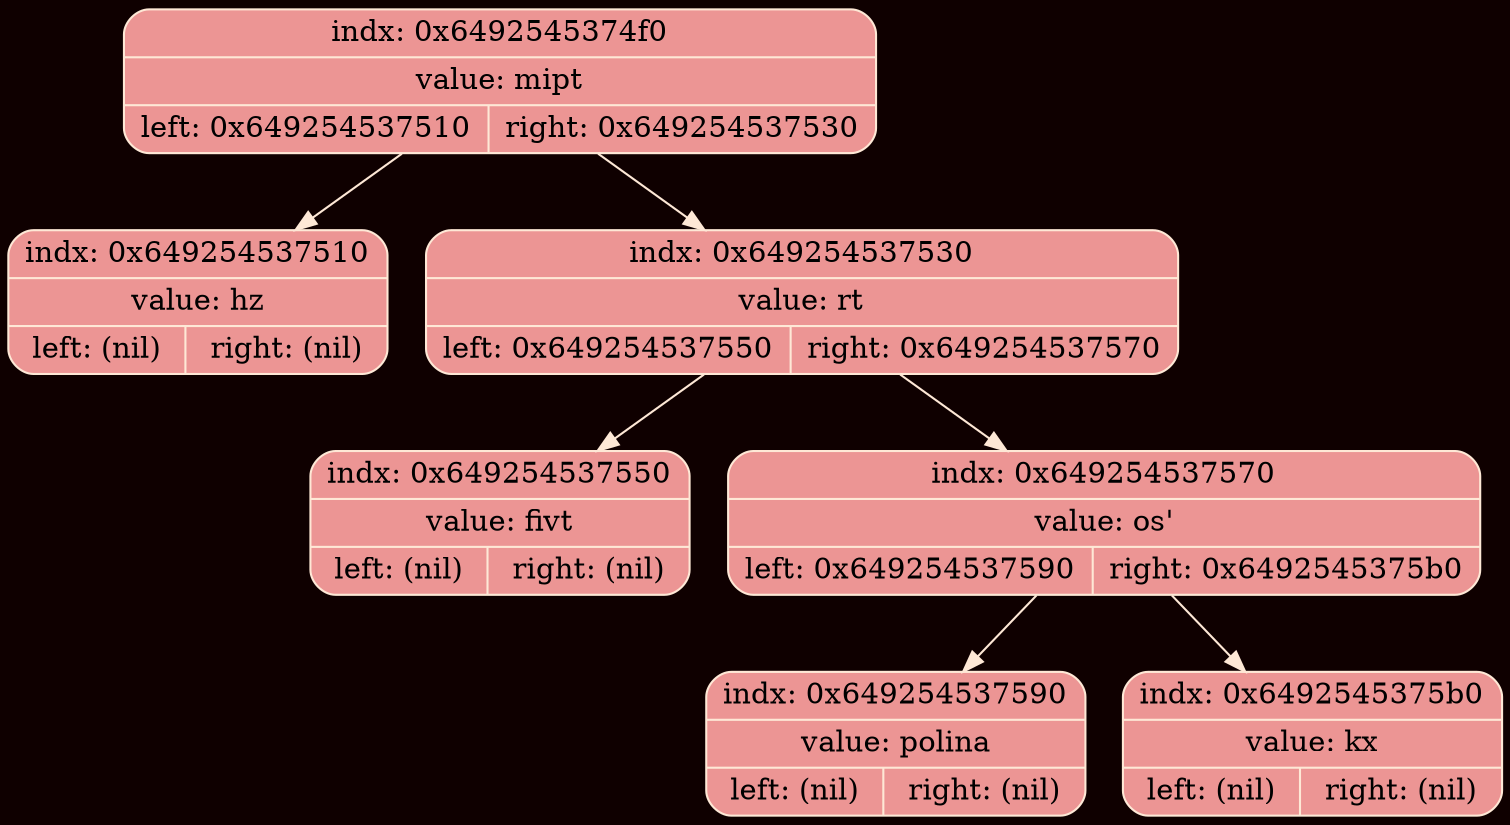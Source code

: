 digraph Tree {
	rankdir = TB;
	node [shape = record];
	edge[color = "#FEE8D6"];
	bgcolor = "#0F0000";
	node0x6492545374f0 [color = "#FEE8D6", shape = Mrecord, style = filled, fillcolor = "#EC9594", label = "{indx: 0x6492545374f0 | value: mipt | { left: 0x649254537510 | right: 0x649254537530}}"];
		node0x6492545374f0 -> node0x649254537510
	node0x649254537510 [color = "#FEE8D6", shape = Mrecord, style = filled, fillcolor = "#EC9594", label = "{indx: 0x649254537510 | value: hz | { left: (nil) | right: (nil)}}"];
		node0x6492545374f0 -> node0x649254537530
	node0x649254537530 [color = "#FEE8D6", shape = Mrecord, style = filled, fillcolor = "#EC9594", label = "{indx: 0x649254537530 | value: rt | { left: 0x649254537550 | right: 0x649254537570}}"];
		node0x649254537530 -> node0x649254537550
	node0x649254537550 [color = "#FEE8D6", shape = Mrecord, style = filled, fillcolor = "#EC9594", label = "{indx: 0x649254537550 | value: fivt | { left: (nil) | right: (nil)}}"];
		node0x649254537530 -> node0x649254537570
	node0x649254537570 [color = "#FEE8D6", shape = Mrecord, style = filled, fillcolor = "#EC9594", label = "{indx: 0x649254537570 | value: os' | { left: 0x649254537590 | right: 0x6492545375b0}}"];
		node0x649254537570 -> node0x649254537590
	node0x649254537590 [color = "#FEE8D6", shape = Mrecord, style = filled, fillcolor = "#EC9594", label = "{indx: 0x649254537590 | value: polina | { left: (nil) | right: (nil)}}"];
		node0x649254537570 -> node0x6492545375b0
	node0x6492545375b0 [color = "#FEE8D6", shape = Mrecord, style = filled, fillcolor = "#EC9594", label = "{indx: 0x6492545375b0 | value: kx | { left: (nil) | right: (nil)}}"];
}
